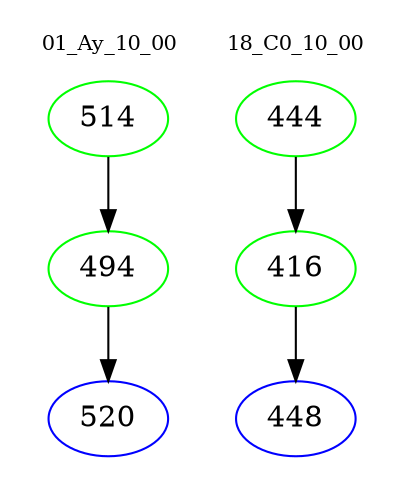 digraph{
subgraph cluster_0 {
color = white
label = "01_Ay_10_00";
fontsize=10;
T0_514 [label="514", color="green"]
T0_514 -> T0_494 [color="black"]
T0_494 [label="494", color="green"]
T0_494 -> T0_520 [color="black"]
T0_520 [label="520", color="blue"]
}
subgraph cluster_1 {
color = white
label = "18_C0_10_00";
fontsize=10;
T1_444 [label="444", color="green"]
T1_444 -> T1_416 [color="black"]
T1_416 [label="416", color="green"]
T1_416 -> T1_448 [color="black"]
T1_448 [label="448", color="blue"]
}
}
